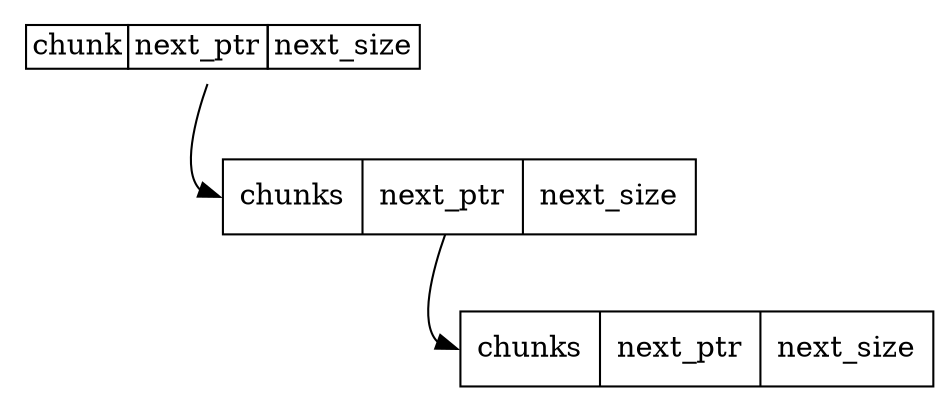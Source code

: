 digraph structs {
    node [shape=plaintext];
    block1 [label=<
        <table border="0" cellborder="1" cellspacing="0">
            <tr>
                <td width="30">chunk</td>
                <td>next_ptr</td>
                <td>next_size</td>
            </tr>
        </table>
    >];
    block2 [shape=record, label="<f0> chunks|next_ptr|next_size"];
    block3 [shape=record, label="<f0> chunks|next_ptr|next_size"];
    block1 -> block2:w;
    block2 -> block3:w;
}
